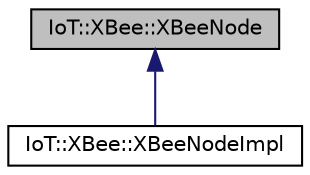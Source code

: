 digraph "IoT::XBee::XBeeNode"
{
 // LATEX_PDF_SIZE
  edge [fontname="Helvetica",fontsize="10",labelfontname="Helvetica",labelfontsize="10"];
  node [fontname="Helvetica",fontsize="10",shape=record];
  Node1 [label="IoT::XBee::XBeeNode",height=0.2,width=0.4,color="black", fillcolor="grey75", style="filled", fontcolor="black",tooltip=" "];
  Node1 -> Node2 [dir="back",color="midnightblue",fontsize="10",style="solid",fontname="Helvetica"];
  Node2 [label="IoT::XBee::XBeeNodeImpl",height=0.2,width=0.4,color="black", fillcolor="white", style="filled",URL="$classIoT_1_1XBee_1_1XBeeNodeImpl.html",tooltip="Implementation of the XBeeNode interface."];
}
